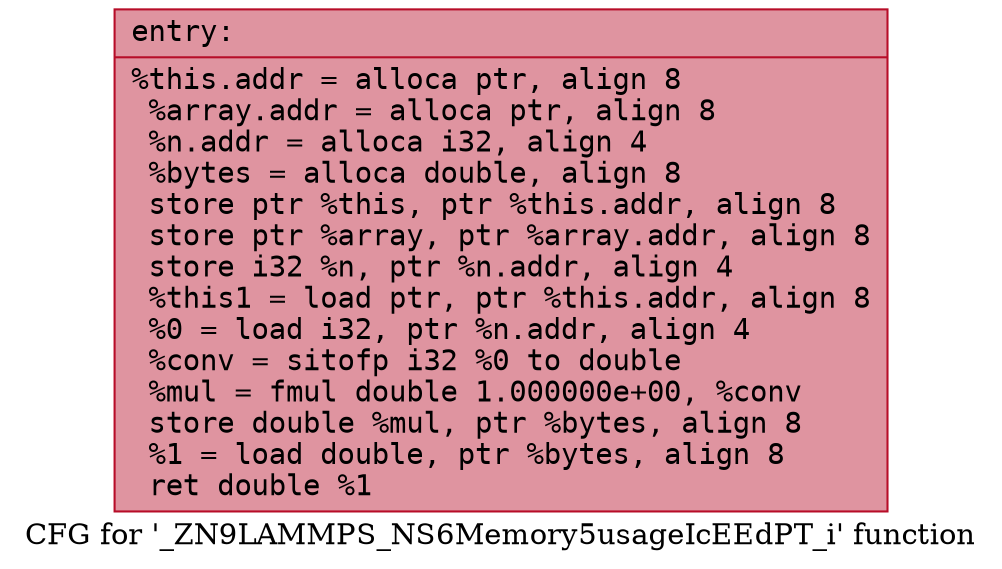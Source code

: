 digraph "CFG for '_ZN9LAMMPS_NS6Memory5usageIcEEdPT_i' function" {
	label="CFG for '_ZN9LAMMPS_NS6Memory5usageIcEEdPT_i' function";

	Node0x5646681918b0 [shape=record,color="#b70d28ff", style=filled, fillcolor="#b70d2870" fontname="Courier",label="{entry:\l|  %this.addr = alloca ptr, align 8\l  %array.addr = alloca ptr, align 8\l  %n.addr = alloca i32, align 4\l  %bytes = alloca double, align 8\l  store ptr %this, ptr %this.addr, align 8\l  store ptr %array, ptr %array.addr, align 8\l  store i32 %n, ptr %n.addr, align 4\l  %this1 = load ptr, ptr %this.addr, align 8\l  %0 = load i32, ptr %n.addr, align 4\l  %conv = sitofp i32 %0 to double\l  %mul = fmul double 1.000000e+00, %conv\l  store double %mul, ptr %bytes, align 8\l  %1 = load double, ptr %bytes, align 8\l  ret double %1\l}"];
}
